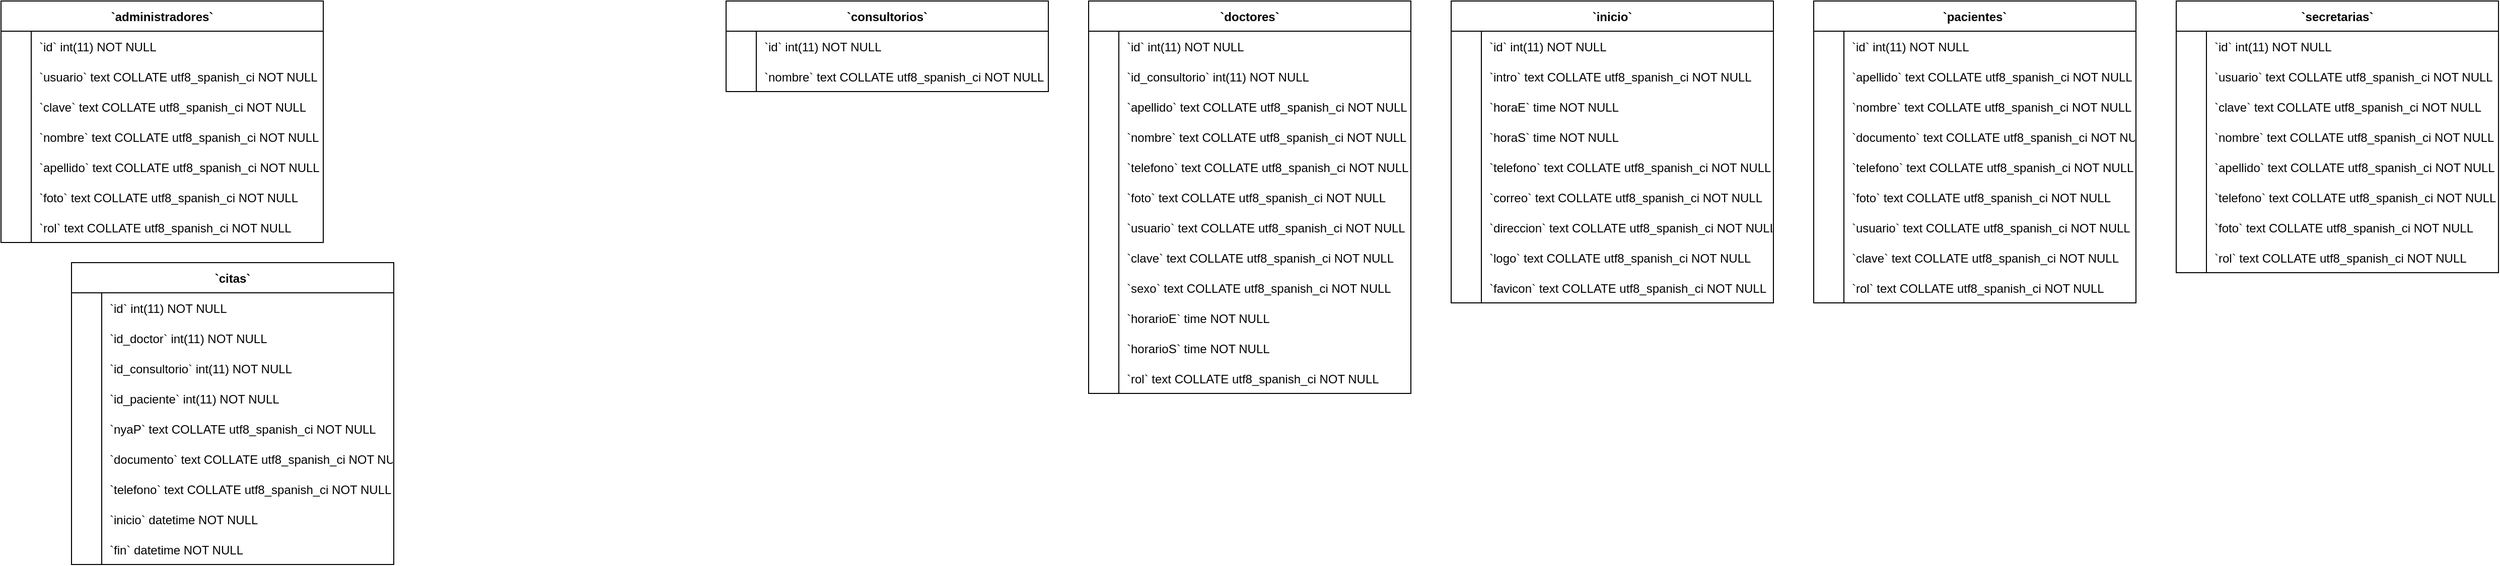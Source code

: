 <mxfile version="20.8.5" type="device"><diagram id="vu8exawr4KLwP9Hypv3g" name="Página-1"><mxGraphModel dx="2534" dy="484" grid="1" gridSize="10" guides="1" tooltips="1" connect="1" arrows="1" fold="1" page="1" pageScale="1" pageWidth="827" pageHeight="1169" math="0" shadow="0"><root><mxCell id="0"/><mxCell id="1" parent="0"/><mxCell id="2iJwdFf_5Hk767yn7_JO-1" value="`administradores`" style="shape=table;startSize=30;container=1;collapsible=1;childLayout=tableLayout;fixedRows=1;rowLines=0;fontStyle=1;align=center;resizeLast=1;" vertex="1" parent="1"><mxGeometry x="-830" y="60" width="320" height="240" as="geometry"/></mxCell><mxCell id="2iJwdFf_5Hk767yn7_JO-2" value="" style="shape=tableRow;horizontal=0;startSize=0;swimlaneHead=0;swimlaneBody=0;fillColor=none;collapsible=0;dropTarget=0;points=[[0,0.5],[1,0.5]];portConstraint=eastwest;strokeColor=inherit;top=0;left=0;right=0;bottom=0;" vertex="1" parent="2iJwdFf_5Hk767yn7_JO-1"><mxGeometry y="30" width="320" height="30" as="geometry"/></mxCell><mxCell id="2iJwdFf_5Hk767yn7_JO-3" value="" style="shape=partialRectangle;overflow=hidden;connectable=0;fillColor=none;strokeColor=inherit;top=0;left=0;bottom=0;right=0;" vertex="1" parent="2iJwdFf_5Hk767yn7_JO-2"><mxGeometry width="30" height="30" as="geometry"><mxRectangle width="30" height="30" as="alternateBounds"/></mxGeometry></mxCell><mxCell id="2iJwdFf_5Hk767yn7_JO-4" value="`id` int(11) NOT NULL" style="shape=partialRectangle;overflow=hidden;connectable=0;fillColor=none;align=left;strokeColor=inherit;top=0;left=0;bottom=0;right=0;spacingLeft=6;" vertex="1" parent="2iJwdFf_5Hk767yn7_JO-2"><mxGeometry x="30" width="290" height="30" as="geometry"><mxRectangle width="290" height="30" as="alternateBounds"/></mxGeometry></mxCell><mxCell id="2iJwdFf_5Hk767yn7_JO-5" value="" style="shape=tableRow;horizontal=0;startSize=0;swimlaneHead=0;swimlaneBody=0;fillColor=none;collapsible=0;dropTarget=0;points=[[0,0.5],[1,0.5]];portConstraint=eastwest;strokeColor=inherit;top=0;left=0;right=0;bottom=0;" vertex="1" parent="2iJwdFf_5Hk767yn7_JO-1"><mxGeometry y="60" width="320" height="30" as="geometry"/></mxCell><mxCell id="2iJwdFf_5Hk767yn7_JO-6" value="" style="shape=partialRectangle;overflow=hidden;connectable=0;fillColor=none;strokeColor=inherit;top=0;left=0;bottom=0;right=0;" vertex="1" parent="2iJwdFf_5Hk767yn7_JO-5"><mxGeometry width="30" height="30" as="geometry"><mxRectangle width="30" height="30" as="alternateBounds"/></mxGeometry></mxCell><mxCell id="2iJwdFf_5Hk767yn7_JO-7" value="`usuario` text COLLATE utf8_spanish_ci NOT NULL" style="shape=partialRectangle;overflow=hidden;connectable=0;fillColor=none;align=left;strokeColor=inherit;top=0;left=0;bottom=0;right=0;spacingLeft=6;" vertex="1" parent="2iJwdFf_5Hk767yn7_JO-5"><mxGeometry x="30" width="290" height="30" as="geometry"><mxRectangle width="290" height="30" as="alternateBounds"/></mxGeometry></mxCell><mxCell id="2iJwdFf_5Hk767yn7_JO-8" value="" style="shape=tableRow;horizontal=0;startSize=0;swimlaneHead=0;swimlaneBody=0;fillColor=none;collapsible=0;dropTarget=0;points=[[0,0.5],[1,0.5]];portConstraint=eastwest;strokeColor=inherit;top=0;left=0;right=0;bottom=0;" vertex="1" parent="2iJwdFf_5Hk767yn7_JO-1"><mxGeometry y="90" width="320" height="30" as="geometry"/></mxCell><mxCell id="2iJwdFf_5Hk767yn7_JO-9" value="" style="shape=partialRectangle;overflow=hidden;connectable=0;fillColor=none;strokeColor=inherit;top=0;left=0;bottom=0;right=0;" vertex="1" parent="2iJwdFf_5Hk767yn7_JO-8"><mxGeometry width="30" height="30" as="geometry"><mxRectangle width="30" height="30" as="alternateBounds"/></mxGeometry></mxCell><mxCell id="2iJwdFf_5Hk767yn7_JO-10" value="`clave` text COLLATE utf8_spanish_ci NOT NULL" style="shape=partialRectangle;overflow=hidden;connectable=0;fillColor=none;align=left;strokeColor=inherit;top=0;left=0;bottom=0;right=0;spacingLeft=6;" vertex="1" parent="2iJwdFf_5Hk767yn7_JO-8"><mxGeometry x="30" width="290" height="30" as="geometry"><mxRectangle width="290" height="30" as="alternateBounds"/></mxGeometry></mxCell><mxCell id="2iJwdFf_5Hk767yn7_JO-11" value="" style="shape=tableRow;horizontal=0;startSize=0;swimlaneHead=0;swimlaneBody=0;fillColor=none;collapsible=0;dropTarget=0;points=[[0,0.5],[1,0.5]];portConstraint=eastwest;strokeColor=inherit;top=0;left=0;right=0;bottom=0;" vertex="1" parent="2iJwdFf_5Hk767yn7_JO-1"><mxGeometry y="120" width="320" height="30" as="geometry"/></mxCell><mxCell id="2iJwdFf_5Hk767yn7_JO-12" value="" style="shape=partialRectangle;overflow=hidden;connectable=0;fillColor=none;strokeColor=inherit;top=0;left=0;bottom=0;right=0;" vertex="1" parent="2iJwdFf_5Hk767yn7_JO-11"><mxGeometry width="30" height="30" as="geometry"><mxRectangle width="30" height="30" as="alternateBounds"/></mxGeometry></mxCell><mxCell id="2iJwdFf_5Hk767yn7_JO-13" value="`nombre` text COLLATE utf8_spanish_ci NOT NULL" style="shape=partialRectangle;overflow=hidden;connectable=0;fillColor=none;align=left;strokeColor=inherit;top=0;left=0;bottom=0;right=0;spacingLeft=6;" vertex="1" parent="2iJwdFf_5Hk767yn7_JO-11"><mxGeometry x="30" width="290" height="30" as="geometry"><mxRectangle width="290" height="30" as="alternateBounds"/></mxGeometry></mxCell><mxCell id="2iJwdFf_5Hk767yn7_JO-14" value="" style="shape=tableRow;horizontal=0;startSize=0;swimlaneHead=0;swimlaneBody=0;fillColor=none;collapsible=0;dropTarget=0;points=[[0,0.5],[1,0.5]];portConstraint=eastwest;strokeColor=inherit;top=0;left=0;right=0;bottom=0;" vertex="1" parent="2iJwdFf_5Hk767yn7_JO-1"><mxGeometry y="150" width="320" height="30" as="geometry"/></mxCell><mxCell id="2iJwdFf_5Hk767yn7_JO-15" value="" style="shape=partialRectangle;overflow=hidden;connectable=0;fillColor=none;strokeColor=inherit;top=0;left=0;bottom=0;right=0;" vertex="1" parent="2iJwdFf_5Hk767yn7_JO-14"><mxGeometry width="30" height="30" as="geometry"><mxRectangle width="30" height="30" as="alternateBounds"/></mxGeometry></mxCell><mxCell id="2iJwdFf_5Hk767yn7_JO-16" value="`apellido` text COLLATE utf8_spanish_ci NOT NULL" style="shape=partialRectangle;overflow=hidden;connectable=0;fillColor=none;align=left;strokeColor=inherit;top=0;left=0;bottom=0;right=0;spacingLeft=6;" vertex="1" parent="2iJwdFf_5Hk767yn7_JO-14"><mxGeometry x="30" width="290" height="30" as="geometry"><mxRectangle width="290" height="30" as="alternateBounds"/></mxGeometry></mxCell><mxCell id="2iJwdFf_5Hk767yn7_JO-17" value="" style="shape=tableRow;horizontal=0;startSize=0;swimlaneHead=0;swimlaneBody=0;fillColor=none;collapsible=0;dropTarget=0;points=[[0,0.5],[1,0.5]];portConstraint=eastwest;strokeColor=inherit;top=0;left=0;right=0;bottom=0;" vertex="1" parent="2iJwdFf_5Hk767yn7_JO-1"><mxGeometry y="180" width="320" height="30" as="geometry"/></mxCell><mxCell id="2iJwdFf_5Hk767yn7_JO-18" value="" style="shape=partialRectangle;overflow=hidden;connectable=0;fillColor=none;strokeColor=inherit;top=0;left=0;bottom=0;right=0;" vertex="1" parent="2iJwdFf_5Hk767yn7_JO-17"><mxGeometry width="30" height="30" as="geometry"><mxRectangle width="30" height="30" as="alternateBounds"/></mxGeometry></mxCell><mxCell id="2iJwdFf_5Hk767yn7_JO-19" value="`foto` text COLLATE utf8_spanish_ci NOT NULL" style="shape=partialRectangle;overflow=hidden;connectable=0;fillColor=none;align=left;strokeColor=inherit;top=0;left=0;bottom=0;right=0;spacingLeft=6;" vertex="1" parent="2iJwdFf_5Hk767yn7_JO-17"><mxGeometry x="30" width="290" height="30" as="geometry"><mxRectangle width="290" height="30" as="alternateBounds"/></mxGeometry></mxCell><mxCell id="2iJwdFf_5Hk767yn7_JO-20" value="" style="shape=tableRow;horizontal=0;startSize=0;swimlaneHead=0;swimlaneBody=0;fillColor=none;collapsible=0;dropTarget=0;points=[[0,0.5],[1,0.5]];portConstraint=eastwest;strokeColor=inherit;top=0;left=0;right=0;bottom=0;" vertex="1" parent="2iJwdFf_5Hk767yn7_JO-1"><mxGeometry y="210" width="320" height="30" as="geometry"/></mxCell><mxCell id="2iJwdFf_5Hk767yn7_JO-21" value="" style="shape=partialRectangle;overflow=hidden;connectable=0;fillColor=none;strokeColor=inherit;top=0;left=0;bottom=0;right=0;" vertex="1" parent="2iJwdFf_5Hk767yn7_JO-20"><mxGeometry width="30" height="30" as="geometry"><mxRectangle width="30" height="30" as="alternateBounds"/></mxGeometry></mxCell><mxCell id="2iJwdFf_5Hk767yn7_JO-22" value="`rol` text COLLATE utf8_spanish_ci NOT NULL" style="shape=partialRectangle;overflow=hidden;connectable=0;fillColor=none;align=left;strokeColor=inherit;top=0;left=0;bottom=0;right=0;spacingLeft=6;" vertex="1" parent="2iJwdFf_5Hk767yn7_JO-20"><mxGeometry x="30" width="290" height="30" as="geometry"><mxRectangle width="290" height="30" as="alternateBounds"/></mxGeometry></mxCell><mxCell id="2iJwdFf_5Hk767yn7_JO-23" value="`citas`" style="shape=table;startSize=30;container=1;collapsible=1;childLayout=tableLayout;fixedRows=1;rowLines=0;fontStyle=1;align=center;resizeLast=1;" vertex="1" parent="1"><mxGeometry x="-760" y="320" width="320" height="300" as="geometry"/></mxCell><mxCell id="2iJwdFf_5Hk767yn7_JO-24" value="" style="shape=tableRow;horizontal=0;startSize=0;swimlaneHead=0;swimlaneBody=0;fillColor=none;collapsible=0;dropTarget=0;points=[[0,0.5],[1,0.5]];portConstraint=eastwest;strokeColor=inherit;top=0;left=0;right=0;bottom=0;" vertex="1" parent="2iJwdFf_5Hk767yn7_JO-23"><mxGeometry y="30" width="320" height="30" as="geometry"/></mxCell><mxCell id="2iJwdFf_5Hk767yn7_JO-25" value="" style="shape=partialRectangle;overflow=hidden;connectable=0;fillColor=none;strokeColor=inherit;top=0;left=0;bottom=0;right=0;" vertex="1" parent="2iJwdFf_5Hk767yn7_JO-24"><mxGeometry width="30" height="30" as="geometry"><mxRectangle width="30" height="30" as="alternateBounds"/></mxGeometry></mxCell><mxCell id="2iJwdFf_5Hk767yn7_JO-26" value="`id` int(11) NOT NULL" style="shape=partialRectangle;overflow=hidden;connectable=0;fillColor=none;align=left;strokeColor=inherit;top=0;left=0;bottom=0;right=0;spacingLeft=6;" vertex="1" parent="2iJwdFf_5Hk767yn7_JO-24"><mxGeometry x="30" width="290" height="30" as="geometry"><mxRectangle width="290" height="30" as="alternateBounds"/></mxGeometry></mxCell><mxCell id="2iJwdFf_5Hk767yn7_JO-27" value="" style="shape=tableRow;horizontal=0;startSize=0;swimlaneHead=0;swimlaneBody=0;fillColor=none;collapsible=0;dropTarget=0;points=[[0,0.5],[1,0.5]];portConstraint=eastwest;strokeColor=inherit;top=0;left=0;right=0;bottom=0;" vertex="1" parent="2iJwdFf_5Hk767yn7_JO-23"><mxGeometry y="60" width="320" height="30" as="geometry"/></mxCell><mxCell id="2iJwdFf_5Hk767yn7_JO-28" value="" style="shape=partialRectangle;overflow=hidden;connectable=0;fillColor=none;strokeColor=inherit;top=0;left=0;bottom=0;right=0;" vertex="1" parent="2iJwdFf_5Hk767yn7_JO-27"><mxGeometry width="30" height="30" as="geometry"><mxRectangle width="30" height="30" as="alternateBounds"/></mxGeometry></mxCell><mxCell id="2iJwdFf_5Hk767yn7_JO-29" value="`id_doctor` int(11) NOT NULL" style="shape=partialRectangle;overflow=hidden;connectable=0;fillColor=none;align=left;strokeColor=inherit;top=0;left=0;bottom=0;right=0;spacingLeft=6;" vertex="1" parent="2iJwdFf_5Hk767yn7_JO-27"><mxGeometry x="30" width="290" height="30" as="geometry"><mxRectangle width="290" height="30" as="alternateBounds"/></mxGeometry></mxCell><mxCell id="2iJwdFf_5Hk767yn7_JO-30" value="" style="shape=tableRow;horizontal=0;startSize=0;swimlaneHead=0;swimlaneBody=0;fillColor=none;collapsible=0;dropTarget=0;points=[[0,0.5],[1,0.5]];portConstraint=eastwest;strokeColor=inherit;top=0;left=0;right=0;bottom=0;" vertex="1" parent="2iJwdFf_5Hk767yn7_JO-23"><mxGeometry y="90" width="320" height="30" as="geometry"/></mxCell><mxCell id="2iJwdFf_5Hk767yn7_JO-31" value="" style="shape=partialRectangle;overflow=hidden;connectable=0;fillColor=none;strokeColor=inherit;top=0;left=0;bottom=0;right=0;" vertex="1" parent="2iJwdFf_5Hk767yn7_JO-30"><mxGeometry width="30" height="30" as="geometry"><mxRectangle width="30" height="30" as="alternateBounds"/></mxGeometry></mxCell><mxCell id="2iJwdFf_5Hk767yn7_JO-32" value="`id_consultorio` int(11) NOT NULL" style="shape=partialRectangle;overflow=hidden;connectable=0;fillColor=none;align=left;strokeColor=inherit;top=0;left=0;bottom=0;right=0;spacingLeft=6;" vertex="1" parent="2iJwdFf_5Hk767yn7_JO-30"><mxGeometry x="30" width="290" height="30" as="geometry"><mxRectangle width="290" height="30" as="alternateBounds"/></mxGeometry></mxCell><mxCell id="2iJwdFf_5Hk767yn7_JO-33" value="" style="shape=tableRow;horizontal=0;startSize=0;swimlaneHead=0;swimlaneBody=0;fillColor=none;collapsible=0;dropTarget=0;points=[[0,0.5],[1,0.5]];portConstraint=eastwest;strokeColor=inherit;top=0;left=0;right=0;bottom=0;" vertex="1" parent="2iJwdFf_5Hk767yn7_JO-23"><mxGeometry y="120" width="320" height="30" as="geometry"/></mxCell><mxCell id="2iJwdFf_5Hk767yn7_JO-34" value="" style="shape=partialRectangle;overflow=hidden;connectable=0;fillColor=none;strokeColor=inherit;top=0;left=0;bottom=0;right=0;" vertex="1" parent="2iJwdFf_5Hk767yn7_JO-33"><mxGeometry width="30" height="30" as="geometry"><mxRectangle width="30" height="30" as="alternateBounds"/></mxGeometry></mxCell><mxCell id="2iJwdFf_5Hk767yn7_JO-35" value="`id_paciente` int(11) NOT NULL" style="shape=partialRectangle;overflow=hidden;connectable=0;fillColor=none;align=left;strokeColor=inherit;top=0;left=0;bottom=0;right=0;spacingLeft=6;" vertex="1" parent="2iJwdFf_5Hk767yn7_JO-33"><mxGeometry x="30" width="290" height="30" as="geometry"><mxRectangle width="290" height="30" as="alternateBounds"/></mxGeometry></mxCell><mxCell id="2iJwdFf_5Hk767yn7_JO-36" value="" style="shape=tableRow;horizontal=0;startSize=0;swimlaneHead=0;swimlaneBody=0;fillColor=none;collapsible=0;dropTarget=0;points=[[0,0.5],[1,0.5]];portConstraint=eastwest;strokeColor=inherit;top=0;left=0;right=0;bottom=0;" vertex="1" parent="2iJwdFf_5Hk767yn7_JO-23"><mxGeometry y="150" width="320" height="30" as="geometry"/></mxCell><mxCell id="2iJwdFf_5Hk767yn7_JO-37" value="" style="shape=partialRectangle;overflow=hidden;connectable=0;fillColor=none;strokeColor=inherit;top=0;left=0;bottom=0;right=0;" vertex="1" parent="2iJwdFf_5Hk767yn7_JO-36"><mxGeometry width="30" height="30" as="geometry"><mxRectangle width="30" height="30" as="alternateBounds"/></mxGeometry></mxCell><mxCell id="2iJwdFf_5Hk767yn7_JO-38" value="`nyaP` text COLLATE utf8_spanish_ci NOT NULL" style="shape=partialRectangle;overflow=hidden;connectable=0;fillColor=none;align=left;strokeColor=inherit;top=0;left=0;bottom=0;right=0;spacingLeft=6;" vertex="1" parent="2iJwdFf_5Hk767yn7_JO-36"><mxGeometry x="30" width="290" height="30" as="geometry"><mxRectangle width="290" height="30" as="alternateBounds"/></mxGeometry></mxCell><mxCell id="2iJwdFf_5Hk767yn7_JO-39" value="" style="shape=tableRow;horizontal=0;startSize=0;swimlaneHead=0;swimlaneBody=0;fillColor=none;collapsible=0;dropTarget=0;points=[[0,0.5],[1,0.5]];portConstraint=eastwest;strokeColor=inherit;top=0;left=0;right=0;bottom=0;" vertex="1" parent="2iJwdFf_5Hk767yn7_JO-23"><mxGeometry y="180" width="320" height="30" as="geometry"/></mxCell><mxCell id="2iJwdFf_5Hk767yn7_JO-40" value="" style="shape=partialRectangle;overflow=hidden;connectable=0;fillColor=none;strokeColor=inherit;top=0;left=0;bottom=0;right=0;" vertex="1" parent="2iJwdFf_5Hk767yn7_JO-39"><mxGeometry width="30" height="30" as="geometry"><mxRectangle width="30" height="30" as="alternateBounds"/></mxGeometry></mxCell><mxCell id="2iJwdFf_5Hk767yn7_JO-41" value="`documento` text COLLATE utf8_spanish_ci NOT NULL" style="shape=partialRectangle;overflow=hidden;connectable=0;fillColor=none;align=left;strokeColor=inherit;top=0;left=0;bottom=0;right=0;spacingLeft=6;" vertex="1" parent="2iJwdFf_5Hk767yn7_JO-39"><mxGeometry x="30" width="290" height="30" as="geometry"><mxRectangle width="290" height="30" as="alternateBounds"/></mxGeometry></mxCell><mxCell id="2iJwdFf_5Hk767yn7_JO-42" value="" style="shape=tableRow;horizontal=0;startSize=0;swimlaneHead=0;swimlaneBody=0;fillColor=none;collapsible=0;dropTarget=0;points=[[0,0.5],[1,0.5]];portConstraint=eastwest;strokeColor=inherit;top=0;left=0;right=0;bottom=0;" vertex="1" parent="2iJwdFf_5Hk767yn7_JO-23"><mxGeometry y="210" width="320" height="30" as="geometry"/></mxCell><mxCell id="2iJwdFf_5Hk767yn7_JO-43" value="" style="shape=partialRectangle;overflow=hidden;connectable=0;fillColor=none;strokeColor=inherit;top=0;left=0;bottom=0;right=0;" vertex="1" parent="2iJwdFf_5Hk767yn7_JO-42"><mxGeometry width="30" height="30" as="geometry"><mxRectangle width="30" height="30" as="alternateBounds"/></mxGeometry></mxCell><mxCell id="2iJwdFf_5Hk767yn7_JO-44" value="`telefono` text COLLATE utf8_spanish_ci NOT NULL" style="shape=partialRectangle;overflow=hidden;connectable=0;fillColor=none;align=left;strokeColor=inherit;top=0;left=0;bottom=0;right=0;spacingLeft=6;" vertex="1" parent="2iJwdFf_5Hk767yn7_JO-42"><mxGeometry x="30" width="290" height="30" as="geometry"><mxRectangle width="290" height="30" as="alternateBounds"/></mxGeometry></mxCell><mxCell id="2iJwdFf_5Hk767yn7_JO-45" value="" style="shape=tableRow;horizontal=0;startSize=0;swimlaneHead=0;swimlaneBody=0;fillColor=none;collapsible=0;dropTarget=0;points=[[0,0.5],[1,0.5]];portConstraint=eastwest;strokeColor=inherit;top=0;left=0;right=0;bottom=0;" vertex="1" parent="2iJwdFf_5Hk767yn7_JO-23"><mxGeometry y="240" width="320" height="30" as="geometry"/></mxCell><mxCell id="2iJwdFf_5Hk767yn7_JO-46" value="" style="shape=partialRectangle;overflow=hidden;connectable=0;fillColor=none;strokeColor=inherit;top=0;left=0;bottom=0;right=0;" vertex="1" parent="2iJwdFf_5Hk767yn7_JO-45"><mxGeometry width="30" height="30" as="geometry"><mxRectangle width="30" height="30" as="alternateBounds"/></mxGeometry></mxCell><mxCell id="2iJwdFf_5Hk767yn7_JO-47" value="`inicio` datetime NOT NULL" style="shape=partialRectangle;overflow=hidden;connectable=0;fillColor=none;align=left;strokeColor=inherit;top=0;left=0;bottom=0;right=0;spacingLeft=6;" vertex="1" parent="2iJwdFf_5Hk767yn7_JO-45"><mxGeometry x="30" width="290" height="30" as="geometry"><mxRectangle width="290" height="30" as="alternateBounds"/></mxGeometry></mxCell><mxCell id="2iJwdFf_5Hk767yn7_JO-48" value="" style="shape=tableRow;horizontal=0;startSize=0;swimlaneHead=0;swimlaneBody=0;fillColor=none;collapsible=0;dropTarget=0;points=[[0,0.5],[1,0.5]];portConstraint=eastwest;strokeColor=inherit;top=0;left=0;right=0;bottom=0;" vertex="1" parent="2iJwdFf_5Hk767yn7_JO-23"><mxGeometry y="270" width="320" height="30" as="geometry"/></mxCell><mxCell id="2iJwdFf_5Hk767yn7_JO-49" value="" style="shape=partialRectangle;overflow=hidden;connectable=0;fillColor=none;strokeColor=inherit;top=0;left=0;bottom=0;right=0;" vertex="1" parent="2iJwdFf_5Hk767yn7_JO-48"><mxGeometry width="30" height="30" as="geometry"><mxRectangle width="30" height="30" as="alternateBounds"/></mxGeometry></mxCell><mxCell id="2iJwdFf_5Hk767yn7_JO-50" value="`fin` datetime NOT NULL" style="shape=partialRectangle;overflow=hidden;connectable=0;fillColor=none;align=left;strokeColor=inherit;top=0;left=0;bottom=0;right=0;spacingLeft=6;" vertex="1" parent="2iJwdFf_5Hk767yn7_JO-48"><mxGeometry x="30" width="290" height="30" as="geometry"><mxRectangle width="290" height="30" as="alternateBounds"/></mxGeometry></mxCell><mxCell id="2iJwdFf_5Hk767yn7_JO-51" value="`consultorios`" style="shape=table;startSize=30;container=1;collapsible=1;childLayout=tableLayout;fixedRows=1;rowLines=0;fontStyle=1;align=center;resizeLast=1;" vertex="1" parent="1"><mxGeometry x="-110" y="60" width="320" height="90" as="geometry"/></mxCell><mxCell id="2iJwdFf_5Hk767yn7_JO-52" value="" style="shape=tableRow;horizontal=0;startSize=0;swimlaneHead=0;swimlaneBody=0;fillColor=none;collapsible=0;dropTarget=0;points=[[0,0.5],[1,0.5]];portConstraint=eastwest;strokeColor=inherit;top=0;left=0;right=0;bottom=0;" vertex="1" parent="2iJwdFf_5Hk767yn7_JO-51"><mxGeometry y="30" width="320" height="30" as="geometry"/></mxCell><mxCell id="2iJwdFf_5Hk767yn7_JO-53" value="" style="shape=partialRectangle;overflow=hidden;connectable=0;fillColor=none;strokeColor=inherit;top=0;left=0;bottom=0;right=0;" vertex="1" parent="2iJwdFf_5Hk767yn7_JO-52"><mxGeometry width="30" height="30" as="geometry"><mxRectangle width="30" height="30" as="alternateBounds"/></mxGeometry></mxCell><mxCell id="2iJwdFf_5Hk767yn7_JO-54" value="`id` int(11) NOT NULL" style="shape=partialRectangle;overflow=hidden;connectable=0;fillColor=none;align=left;strokeColor=inherit;top=0;left=0;bottom=0;right=0;spacingLeft=6;" vertex="1" parent="2iJwdFf_5Hk767yn7_JO-52"><mxGeometry x="30" width="290" height="30" as="geometry"><mxRectangle width="290" height="30" as="alternateBounds"/></mxGeometry></mxCell><mxCell id="2iJwdFf_5Hk767yn7_JO-55" value="" style="shape=tableRow;horizontal=0;startSize=0;swimlaneHead=0;swimlaneBody=0;fillColor=none;collapsible=0;dropTarget=0;points=[[0,0.5],[1,0.5]];portConstraint=eastwest;strokeColor=inherit;top=0;left=0;right=0;bottom=0;" vertex="1" parent="2iJwdFf_5Hk767yn7_JO-51"><mxGeometry y="60" width="320" height="30" as="geometry"/></mxCell><mxCell id="2iJwdFf_5Hk767yn7_JO-56" value="" style="shape=partialRectangle;overflow=hidden;connectable=0;fillColor=none;strokeColor=inherit;top=0;left=0;bottom=0;right=0;" vertex="1" parent="2iJwdFf_5Hk767yn7_JO-55"><mxGeometry width="30" height="30" as="geometry"><mxRectangle width="30" height="30" as="alternateBounds"/></mxGeometry></mxCell><mxCell id="2iJwdFf_5Hk767yn7_JO-57" value="`nombre` text COLLATE utf8_spanish_ci NOT NULL" style="shape=partialRectangle;overflow=hidden;connectable=0;fillColor=none;align=left;strokeColor=inherit;top=0;left=0;bottom=0;right=0;spacingLeft=6;" vertex="1" parent="2iJwdFf_5Hk767yn7_JO-55"><mxGeometry x="30" width="290" height="30" as="geometry"><mxRectangle width="290" height="30" as="alternateBounds"/></mxGeometry></mxCell><mxCell id="2iJwdFf_5Hk767yn7_JO-58" value="`doctores`" style="shape=table;startSize=30;container=1;collapsible=1;childLayout=tableLayout;fixedRows=1;rowLines=0;fontStyle=1;align=center;resizeLast=1;" vertex="1" parent="1"><mxGeometry x="250" y="60" width="320" height="390" as="geometry"/></mxCell><mxCell id="2iJwdFf_5Hk767yn7_JO-59" value="" style="shape=tableRow;horizontal=0;startSize=0;swimlaneHead=0;swimlaneBody=0;fillColor=none;collapsible=0;dropTarget=0;points=[[0,0.5],[1,0.5]];portConstraint=eastwest;strokeColor=inherit;top=0;left=0;right=0;bottom=0;" vertex="1" parent="2iJwdFf_5Hk767yn7_JO-58"><mxGeometry y="30" width="320" height="30" as="geometry"/></mxCell><mxCell id="2iJwdFf_5Hk767yn7_JO-60" value="" style="shape=partialRectangle;overflow=hidden;connectable=0;fillColor=none;strokeColor=inherit;top=0;left=0;bottom=0;right=0;" vertex="1" parent="2iJwdFf_5Hk767yn7_JO-59"><mxGeometry width="30" height="30" as="geometry"><mxRectangle width="30" height="30" as="alternateBounds"/></mxGeometry></mxCell><mxCell id="2iJwdFf_5Hk767yn7_JO-61" value="`id` int(11) NOT NULL" style="shape=partialRectangle;overflow=hidden;connectable=0;fillColor=none;align=left;strokeColor=inherit;top=0;left=0;bottom=0;right=0;spacingLeft=6;" vertex="1" parent="2iJwdFf_5Hk767yn7_JO-59"><mxGeometry x="30" width="290" height="30" as="geometry"><mxRectangle width="290" height="30" as="alternateBounds"/></mxGeometry></mxCell><mxCell id="2iJwdFf_5Hk767yn7_JO-62" value="" style="shape=tableRow;horizontal=0;startSize=0;swimlaneHead=0;swimlaneBody=0;fillColor=none;collapsible=0;dropTarget=0;points=[[0,0.5],[1,0.5]];portConstraint=eastwest;strokeColor=inherit;top=0;left=0;right=0;bottom=0;" vertex="1" parent="2iJwdFf_5Hk767yn7_JO-58"><mxGeometry y="60" width="320" height="30" as="geometry"/></mxCell><mxCell id="2iJwdFf_5Hk767yn7_JO-63" value="" style="shape=partialRectangle;overflow=hidden;connectable=0;fillColor=none;strokeColor=inherit;top=0;left=0;bottom=0;right=0;" vertex="1" parent="2iJwdFf_5Hk767yn7_JO-62"><mxGeometry width="30" height="30" as="geometry"><mxRectangle width="30" height="30" as="alternateBounds"/></mxGeometry></mxCell><mxCell id="2iJwdFf_5Hk767yn7_JO-64" value="`id_consultorio` int(11) NOT NULL" style="shape=partialRectangle;overflow=hidden;connectable=0;fillColor=none;align=left;strokeColor=inherit;top=0;left=0;bottom=0;right=0;spacingLeft=6;" vertex="1" parent="2iJwdFf_5Hk767yn7_JO-62"><mxGeometry x="30" width="290" height="30" as="geometry"><mxRectangle width="290" height="30" as="alternateBounds"/></mxGeometry></mxCell><mxCell id="2iJwdFf_5Hk767yn7_JO-65" value="" style="shape=tableRow;horizontal=0;startSize=0;swimlaneHead=0;swimlaneBody=0;fillColor=none;collapsible=0;dropTarget=0;points=[[0,0.5],[1,0.5]];portConstraint=eastwest;strokeColor=inherit;top=0;left=0;right=0;bottom=0;" vertex="1" parent="2iJwdFf_5Hk767yn7_JO-58"><mxGeometry y="90" width="320" height="30" as="geometry"/></mxCell><mxCell id="2iJwdFf_5Hk767yn7_JO-66" value="" style="shape=partialRectangle;overflow=hidden;connectable=0;fillColor=none;strokeColor=inherit;top=0;left=0;bottom=0;right=0;" vertex="1" parent="2iJwdFf_5Hk767yn7_JO-65"><mxGeometry width="30" height="30" as="geometry"><mxRectangle width="30" height="30" as="alternateBounds"/></mxGeometry></mxCell><mxCell id="2iJwdFf_5Hk767yn7_JO-67" value="`apellido` text COLLATE utf8_spanish_ci NOT NULL" style="shape=partialRectangle;overflow=hidden;connectable=0;fillColor=none;align=left;strokeColor=inherit;top=0;left=0;bottom=0;right=0;spacingLeft=6;" vertex="1" parent="2iJwdFf_5Hk767yn7_JO-65"><mxGeometry x="30" width="290" height="30" as="geometry"><mxRectangle width="290" height="30" as="alternateBounds"/></mxGeometry></mxCell><mxCell id="2iJwdFf_5Hk767yn7_JO-68" value="" style="shape=tableRow;horizontal=0;startSize=0;swimlaneHead=0;swimlaneBody=0;fillColor=none;collapsible=0;dropTarget=0;points=[[0,0.5],[1,0.5]];portConstraint=eastwest;strokeColor=inherit;top=0;left=0;right=0;bottom=0;" vertex="1" parent="2iJwdFf_5Hk767yn7_JO-58"><mxGeometry y="120" width="320" height="30" as="geometry"/></mxCell><mxCell id="2iJwdFf_5Hk767yn7_JO-69" value="" style="shape=partialRectangle;overflow=hidden;connectable=0;fillColor=none;strokeColor=inherit;top=0;left=0;bottom=0;right=0;" vertex="1" parent="2iJwdFf_5Hk767yn7_JO-68"><mxGeometry width="30" height="30" as="geometry"><mxRectangle width="30" height="30" as="alternateBounds"/></mxGeometry></mxCell><mxCell id="2iJwdFf_5Hk767yn7_JO-70" value="`nombre` text COLLATE utf8_spanish_ci NOT NULL" style="shape=partialRectangle;overflow=hidden;connectable=0;fillColor=none;align=left;strokeColor=inherit;top=0;left=0;bottom=0;right=0;spacingLeft=6;" vertex="1" parent="2iJwdFf_5Hk767yn7_JO-68"><mxGeometry x="30" width="290" height="30" as="geometry"><mxRectangle width="290" height="30" as="alternateBounds"/></mxGeometry></mxCell><mxCell id="2iJwdFf_5Hk767yn7_JO-71" value="" style="shape=tableRow;horizontal=0;startSize=0;swimlaneHead=0;swimlaneBody=0;fillColor=none;collapsible=0;dropTarget=0;points=[[0,0.5],[1,0.5]];portConstraint=eastwest;strokeColor=inherit;top=0;left=0;right=0;bottom=0;" vertex="1" parent="2iJwdFf_5Hk767yn7_JO-58"><mxGeometry y="150" width="320" height="30" as="geometry"/></mxCell><mxCell id="2iJwdFf_5Hk767yn7_JO-72" value="" style="shape=partialRectangle;overflow=hidden;connectable=0;fillColor=none;strokeColor=inherit;top=0;left=0;bottom=0;right=0;" vertex="1" parent="2iJwdFf_5Hk767yn7_JO-71"><mxGeometry width="30" height="30" as="geometry"><mxRectangle width="30" height="30" as="alternateBounds"/></mxGeometry></mxCell><mxCell id="2iJwdFf_5Hk767yn7_JO-73" value="`telefono` text COLLATE utf8_spanish_ci NOT NULL" style="shape=partialRectangle;overflow=hidden;connectable=0;fillColor=none;align=left;strokeColor=inherit;top=0;left=0;bottom=0;right=0;spacingLeft=6;" vertex="1" parent="2iJwdFf_5Hk767yn7_JO-71"><mxGeometry x="30" width="290" height="30" as="geometry"><mxRectangle width="290" height="30" as="alternateBounds"/></mxGeometry></mxCell><mxCell id="2iJwdFf_5Hk767yn7_JO-74" value="" style="shape=tableRow;horizontal=0;startSize=0;swimlaneHead=0;swimlaneBody=0;fillColor=none;collapsible=0;dropTarget=0;points=[[0,0.5],[1,0.5]];portConstraint=eastwest;strokeColor=inherit;top=0;left=0;right=0;bottom=0;" vertex="1" parent="2iJwdFf_5Hk767yn7_JO-58"><mxGeometry y="180" width="320" height="30" as="geometry"/></mxCell><mxCell id="2iJwdFf_5Hk767yn7_JO-75" value="" style="shape=partialRectangle;overflow=hidden;connectable=0;fillColor=none;strokeColor=inherit;top=0;left=0;bottom=0;right=0;" vertex="1" parent="2iJwdFf_5Hk767yn7_JO-74"><mxGeometry width="30" height="30" as="geometry"><mxRectangle width="30" height="30" as="alternateBounds"/></mxGeometry></mxCell><mxCell id="2iJwdFf_5Hk767yn7_JO-76" value="`foto` text COLLATE utf8_spanish_ci NOT NULL" style="shape=partialRectangle;overflow=hidden;connectable=0;fillColor=none;align=left;strokeColor=inherit;top=0;left=0;bottom=0;right=0;spacingLeft=6;" vertex="1" parent="2iJwdFf_5Hk767yn7_JO-74"><mxGeometry x="30" width="290" height="30" as="geometry"><mxRectangle width="290" height="30" as="alternateBounds"/></mxGeometry></mxCell><mxCell id="2iJwdFf_5Hk767yn7_JO-77" value="" style="shape=tableRow;horizontal=0;startSize=0;swimlaneHead=0;swimlaneBody=0;fillColor=none;collapsible=0;dropTarget=0;points=[[0,0.5],[1,0.5]];portConstraint=eastwest;strokeColor=inherit;top=0;left=0;right=0;bottom=0;" vertex="1" parent="2iJwdFf_5Hk767yn7_JO-58"><mxGeometry y="210" width="320" height="30" as="geometry"/></mxCell><mxCell id="2iJwdFf_5Hk767yn7_JO-78" value="" style="shape=partialRectangle;overflow=hidden;connectable=0;fillColor=none;strokeColor=inherit;top=0;left=0;bottom=0;right=0;" vertex="1" parent="2iJwdFf_5Hk767yn7_JO-77"><mxGeometry width="30" height="30" as="geometry"><mxRectangle width="30" height="30" as="alternateBounds"/></mxGeometry></mxCell><mxCell id="2iJwdFf_5Hk767yn7_JO-79" value="`usuario` text COLLATE utf8_spanish_ci NOT NULL" style="shape=partialRectangle;overflow=hidden;connectable=0;fillColor=none;align=left;strokeColor=inherit;top=0;left=0;bottom=0;right=0;spacingLeft=6;" vertex="1" parent="2iJwdFf_5Hk767yn7_JO-77"><mxGeometry x="30" width="290" height="30" as="geometry"><mxRectangle width="290" height="30" as="alternateBounds"/></mxGeometry></mxCell><mxCell id="2iJwdFf_5Hk767yn7_JO-80" value="" style="shape=tableRow;horizontal=0;startSize=0;swimlaneHead=0;swimlaneBody=0;fillColor=none;collapsible=0;dropTarget=0;points=[[0,0.5],[1,0.5]];portConstraint=eastwest;strokeColor=inherit;top=0;left=0;right=0;bottom=0;" vertex="1" parent="2iJwdFf_5Hk767yn7_JO-58"><mxGeometry y="240" width="320" height="30" as="geometry"/></mxCell><mxCell id="2iJwdFf_5Hk767yn7_JO-81" value="" style="shape=partialRectangle;overflow=hidden;connectable=0;fillColor=none;strokeColor=inherit;top=0;left=0;bottom=0;right=0;" vertex="1" parent="2iJwdFf_5Hk767yn7_JO-80"><mxGeometry width="30" height="30" as="geometry"><mxRectangle width="30" height="30" as="alternateBounds"/></mxGeometry></mxCell><mxCell id="2iJwdFf_5Hk767yn7_JO-82" value="`clave` text COLLATE utf8_spanish_ci NOT NULL" style="shape=partialRectangle;overflow=hidden;connectable=0;fillColor=none;align=left;strokeColor=inherit;top=0;left=0;bottom=0;right=0;spacingLeft=6;" vertex="1" parent="2iJwdFf_5Hk767yn7_JO-80"><mxGeometry x="30" width="290" height="30" as="geometry"><mxRectangle width="290" height="30" as="alternateBounds"/></mxGeometry></mxCell><mxCell id="2iJwdFf_5Hk767yn7_JO-83" value="" style="shape=tableRow;horizontal=0;startSize=0;swimlaneHead=0;swimlaneBody=0;fillColor=none;collapsible=0;dropTarget=0;points=[[0,0.5],[1,0.5]];portConstraint=eastwest;strokeColor=inherit;top=0;left=0;right=0;bottom=0;" vertex="1" parent="2iJwdFf_5Hk767yn7_JO-58"><mxGeometry y="270" width="320" height="30" as="geometry"/></mxCell><mxCell id="2iJwdFf_5Hk767yn7_JO-84" value="" style="shape=partialRectangle;overflow=hidden;connectable=0;fillColor=none;strokeColor=inherit;top=0;left=0;bottom=0;right=0;" vertex="1" parent="2iJwdFf_5Hk767yn7_JO-83"><mxGeometry width="30" height="30" as="geometry"><mxRectangle width="30" height="30" as="alternateBounds"/></mxGeometry></mxCell><mxCell id="2iJwdFf_5Hk767yn7_JO-85" value="`sexo` text COLLATE utf8_spanish_ci NOT NULL" style="shape=partialRectangle;overflow=hidden;connectable=0;fillColor=none;align=left;strokeColor=inherit;top=0;left=0;bottom=0;right=0;spacingLeft=6;" vertex="1" parent="2iJwdFf_5Hk767yn7_JO-83"><mxGeometry x="30" width="290" height="30" as="geometry"><mxRectangle width="290" height="30" as="alternateBounds"/></mxGeometry></mxCell><mxCell id="2iJwdFf_5Hk767yn7_JO-86" value="" style="shape=tableRow;horizontal=0;startSize=0;swimlaneHead=0;swimlaneBody=0;fillColor=none;collapsible=0;dropTarget=0;points=[[0,0.5],[1,0.5]];portConstraint=eastwest;strokeColor=inherit;top=0;left=0;right=0;bottom=0;" vertex="1" parent="2iJwdFf_5Hk767yn7_JO-58"><mxGeometry y="300" width="320" height="30" as="geometry"/></mxCell><mxCell id="2iJwdFf_5Hk767yn7_JO-87" value="" style="shape=partialRectangle;overflow=hidden;connectable=0;fillColor=none;strokeColor=inherit;top=0;left=0;bottom=0;right=0;" vertex="1" parent="2iJwdFf_5Hk767yn7_JO-86"><mxGeometry width="30" height="30" as="geometry"><mxRectangle width="30" height="30" as="alternateBounds"/></mxGeometry></mxCell><mxCell id="2iJwdFf_5Hk767yn7_JO-88" value="`horarioE` time NOT NULL" style="shape=partialRectangle;overflow=hidden;connectable=0;fillColor=none;align=left;strokeColor=inherit;top=0;left=0;bottom=0;right=0;spacingLeft=6;" vertex="1" parent="2iJwdFf_5Hk767yn7_JO-86"><mxGeometry x="30" width="290" height="30" as="geometry"><mxRectangle width="290" height="30" as="alternateBounds"/></mxGeometry></mxCell><mxCell id="2iJwdFf_5Hk767yn7_JO-89" value="" style="shape=tableRow;horizontal=0;startSize=0;swimlaneHead=0;swimlaneBody=0;fillColor=none;collapsible=0;dropTarget=0;points=[[0,0.5],[1,0.5]];portConstraint=eastwest;strokeColor=inherit;top=0;left=0;right=0;bottom=0;" vertex="1" parent="2iJwdFf_5Hk767yn7_JO-58"><mxGeometry y="330" width="320" height="30" as="geometry"/></mxCell><mxCell id="2iJwdFf_5Hk767yn7_JO-90" value="" style="shape=partialRectangle;overflow=hidden;connectable=0;fillColor=none;strokeColor=inherit;top=0;left=0;bottom=0;right=0;" vertex="1" parent="2iJwdFf_5Hk767yn7_JO-89"><mxGeometry width="30" height="30" as="geometry"><mxRectangle width="30" height="30" as="alternateBounds"/></mxGeometry></mxCell><mxCell id="2iJwdFf_5Hk767yn7_JO-91" value="`horarioS` time NOT NULL" style="shape=partialRectangle;overflow=hidden;connectable=0;fillColor=none;align=left;strokeColor=inherit;top=0;left=0;bottom=0;right=0;spacingLeft=6;" vertex="1" parent="2iJwdFf_5Hk767yn7_JO-89"><mxGeometry x="30" width="290" height="30" as="geometry"><mxRectangle width="290" height="30" as="alternateBounds"/></mxGeometry></mxCell><mxCell id="2iJwdFf_5Hk767yn7_JO-92" value="" style="shape=tableRow;horizontal=0;startSize=0;swimlaneHead=0;swimlaneBody=0;fillColor=none;collapsible=0;dropTarget=0;points=[[0,0.5],[1,0.5]];portConstraint=eastwest;strokeColor=inherit;top=0;left=0;right=0;bottom=0;" vertex="1" parent="2iJwdFf_5Hk767yn7_JO-58"><mxGeometry y="360" width="320" height="30" as="geometry"/></mxCell><mxCell id="2iJwdFf_5Hk767yn7_JO-93" value="" style="shape=partialRectangle;overflow=hidden;connectable=0;fillColor=none;strokeColor=inherit;top=0;left=0;bottom=0;right=0;" vertex="1" parent="2iJwdFf_5Hk767yn7_JO-92"><mxGeometry width="30" height="30" as="geometry"><mxRectangle width="30" height="30" as="alternateBounds"/></mxGeometry></mxCell><mxCell id="2iJwdFf_5Hk767yn7_JO-94" value="`rol` text COLLATE utf8_spanish_ci NOT NULL" style="shape=partialRectangle;overflow=hidden;connectable=0;fillColor=none;align=left;strokeColor=inherit;top=0;left=0;bottom=0;right=0;spacingLeft=6;" vertex="1" parent="2iJwdFf_5Hk767yn7_JO-92"><mxGeometry x="30" width="290" height="30" as="geometry"><mxRectangle width="290" height="30" as="alternateBounds"/></mxGeometry></mxCell><mxCell id="2iJwdFf_5Hk767yn7_JO-95" value="`inicio`" style="shape=table;startSize=30;container=1;collapsible=1;childLayout=tableLayout;fixedRows=1;rowLines=0;fontStyle=1;align=center;resizeLast=1;" vertex="1" parent="1"><mxGeometry x="610" y="60" width="320" height="300" as="geometry"/></mxCell><mxCell id="2iJwdFf_5Hk767yn7_JO-96" value="" style="shape=tableRow;horizontal=0;startSize=0;swimlaneHead=0;swimlaneBody=0;fillColor=none;collapsible=0;dropTarget=0;points=[[0,0.5],[1,0.5]];portConstraint=eastwest;strokeColor=inherit;top=0;left=0;right=0;bottom=0;" vertex="1" parent="2iJwdFf_5Hk767yn7_JO-95"><mxGeometry y="30" width="320" height="30" as="geometry"/></mxCell><mxCell id="2iJwdFf_5Hk767yn7_JO-97" value="" style="shape=partialRectangle;overflow=hidden;connectable=0;fillColor=none;strokeColor=inherit;top=0;left=0;bottom=0;right=0;" vertex="1" parent="2iJwdFf_5Hk767yn7_JO-96"><mxGeometry width="30" height="30" as="geometry"><mxRectangle width="30" height="30" as="alternateBounds"/></mxGeometry></mxCell><mxCell id="2iJwdFf_5Hk767yn7_JO-98" value="`id` int(11) NOT NULL" style="shape=partialRectangle;overflow=hidden;connectable=0;fillColor=none;align=left;strokeColor=inherit;top=0;left=0;bottom=0;right=0;spacingLeft=6;" vertex="1" parent="2iJwdFf_5Hk767yn7_JO-96"><mxGeometry x="30" width="290" height="30" as="geometry"><mxRectangle width="290" height="30" as="alternateBounds"/></mxGeometry></mxCell><mxCell id="2iJwdFf_5Hk767yn7_JO-99" value="" style="shape=tableRow;horizontal=0;startSize=0;swimlaneHead=0;swimlaneBody=0;fillColor=none;collapsible=0;dropTarget=0;points=[[0,0.5],[1,0.5]];portConstraint=eastwest;strokeColor=inherit;top=0;left=0;right=0;bottom=0;" vertex="1" parent="2iJwdFf_5Hk767yn7_JO-95"><mxGeometry y="60" width="320" height="30" as="geometry"/></mxCell><mxCell id="2iJwdFf_5Hk767yn7_JO-100" value="" style="shape=partialRectangle;overflow=hidden;connectable=0;fillColor=none;strokeColor=inherit;top=0;left=0;bottom=0;right=0;" vertex="1" parent="2iJwdFf_5Hk767yn7_JO-99"><mxGeometry width="30" height="30" as="geometry"><mxRectangle width="30" height="30" as="alternateBounds"/></mxGeometry></mxCell><mxCell id="2iJwdFf_5Hk767yn7_JO-101" value="`intro` text COLLATE utf8_spanish_ci NOT NULL" style="shape=partialRectangle;overflow=hidden;connectable=0;fillColor=none;align=left;strokeColor=inherit;top=0;left=0;bottom=0;right=0;spacingLeft=6;" vertex="1" parent="2iJwdFf_5Hk767yn7_JO-99"><mxGeometry x="30" width="290" height="30" as="geometry"><mxRectangle width="290" height="30" as="alternateBounds"/></mxGeometry></mxCell><mxCell id="2iJwdFf_5Hk767yn7_JO-102" value="" style="shape=tableRow;horizontal=0;startSize=0;swimlaneHead=0;swimlaneBody=0;fillColor=none;collapsible=0;dropTarget=0;points=[[0,0.5],[1,0.5]];portConstraint=eastwest;strokeColor=inherit;top=0;left=0;right=0;bottom=0;" vertex="1" parent="2iJwdFf_5Hk767yn7_JO-95"><mxGeometry y="90" width="320" height="30" as="geometry"/></mxCell><mxCell id="2iJwdFf_5Hk767yn7_JO-103" value="" style="shape=partialRectangle;overflow=hidden;connectable=0;fillColor=none;strokeColor=inherit;top=0;left=0;bottom=0;right=0;" vertex="1" parent="2iJwdFf_5Hk767yn7_JO-102"><mxGeometry width="30" height="30" as="geometry"><mxRectangle width="30" height="30" as="alternateBounds"/></mxGeometry></mxCell><mxCell id="2iJwdFf_5Hk767yn7_JO-104" value="`horaE` time NOT NULL" style="shape=partialRectangle;overflow=hidden;connectable=0;fillColor=none;align=left;strokeColor=inherit;top=0;left=0;bottom=0;right=0;spacingLeft=6;" vertex="1" parent="2iJwdFf_5Hk767yn7_JO-102"><mxGeometry x="30" width="290" height="30" as="geometry"><mxRectangle width="290" height="30" as="alternateBounds"/></mxGeometry></mxCell><mxCell id="2iJwdFf_5Hk767yn7_JO-105" value="" style="shape=tableRow;horizontal=0;startSize=0;swimlaneHead=0;swimlaneBody=0;fillColor=none;collapsible=0;dropTarget=0;points=[[0,0.5],[1,0.5]];portConstraint=eastwest;strokeColor=inherit;top=0;left=0;right=0;bottom=0;" vertex="1" parent="2iJwdFf_5Hk767yn7_JO-95"><mxGeometry y="120" width="320" height="30" as="geometry"/></mxCell><mxCell id="2iJwdFf_5Hk767yn7_JO-106" value="" style="shape=partialRectangle;overflow=hidden;connectable=0;fillColor=none;strokeColor=inherit;top=0;left=0;bottom=0;right=0;" vertex="1" parent="2iJwdFf_5Hk767yn7_JO-105"><mxGeometry width="30" height="30" as="geometry"><mxRectangle width="30" height="30" as="alternateBounds"/></mxGeometry></mxCell><mxCell id="2iJwdFf_5Hk767yn7_JO-107" value="`horaS` time NOT NULL" style="shape=partialRectangle;overflow=hidden;connectable=0;fillColor=none;align=left;strokeColor=inherit;top=0;left=0;bottom=0;right=0;spacingLeft=6;" vertex="1" parent="2iJwdFf_5Hk767yn7_JO-105"><mxGeometry x="30" width="290" height="30" as="geometry"><mxRectangle width="290" height="30" as="alternateBounds"/></mxGeometry></mxCell><mxCell id="2iJwdFf_5Hk767yn7_JO-108" value="" style="shape=tableRow;horizontal=0;startSize=0;swimlaneHead=0;swimlaneBody=0;fillColor=none;collapsible=0;dropTarget=0;points=[[0,0.5],[1,0.5]];portConstraint=eastwest;strokeColor=inherit;top=0;left=0;right=0;bottom=0;" vertex="1" parent="2iJwdFf_5Hk767yn7_JO-95"><mxGeometry y="150" width="320" height="30" as="geometry"/></mxCell><mxCell id="2iJwdFf_5Hk767yn7_JO-109" value="" style="shape=partialRectangle;overflow=hidden;connectable=0;fillColor=none;strokeColor=inherit;top=0;left=0;bottom=0;right=0;" vertex="1" parent="2iJwdFf_5Hk767yn7_JO-108"><mxGeometry width="30" height="30" as="geometry"><mxRectangle width="30" height="30" as="alternateBounds"/></mxGeometry></mxCell><mxCell id="2iJwdFf_5Hk767yn7_JO-110" value="`telefono` text COLLATE utf8_spanish_ci NOT NULL" style="shape=partialRectangle;overflow=hidden;connectable=0;fillColor=none;align=left;strokeColor=inherit;top=0;left=0;bottom=0;right=0;spacingLeft=6;" vertex="1" parent="2iJwdFf_5Hk767yn7_JO-108"><mxGeometry x="30" width="290" height="30" as="geometry"><mxRectangle width="290" height="30" as="alternateBounds"/></mxGeometry></mxCell><mxCell id="2iJwdFf_5Hk767yn7_JO-111" value="" style="shape=tableRow;horizontal=0;startSize=0;swimlaneHead=0;swimlaneBody=0;fillColor=none;collapsible=0;dropTarget=0;points=[[0,0.5],[1,0.5]];portConstraint=eastwest;strokeColor=inherit;top=0;left=0;right=0;bottom=0;" vertex="1" parent="2iJwdFf_5Hk767yn7_JO-95"><mxGeometry y="180" width="320" height="30" as="geometry"/></mxCell><mxCell id="2iJwdFf_5Hk767yn7_JO-112" value="" style="shape=partialRectangle;overflow=hidden;connectable=0;fillColor=none;strokeColor=inherit;top=0;left=0;bottom=0;right=0;" vertex="1" parent="2iJwdFf_5Hk767yn7_JO-111"><mxGeometry width="30" height="30" as="geometry"><mxRectangle width="30" height="30" as="alternateBounds"/></mxGeometry></mxCell><mxCell id="2iJwdFf_5Hk767yn7_JO-113" value="`correo` text COLLATE utf8_spanish_ci NOT NULL" style="shape=partialRectangle;overflow=hidden;connectable=0;fillColor=none;align=left;strokeColor=inherit;top=0;left=0;bottom=0;right=0;spacingLeft=6;" vertex="1" parent="2iJwdFf_5Hk767yn7_JO-111"><mxGeometry x="30" width="290" height="30" as="geometry"><mxRectangle width="290" height="30" as="alternateBounds"/></mxGeometry></mxCell><mxCell id="2iJwdFf_5Hk767yn7_JO-114" value="" style="shape=tableRow;horizontal=0;startSize=0;swimlaneHead=0;swimlaneBody=0;fillColor=none;collapsible=0;dropTarget=0;points=[[0,0.5],[1,0.5]];portConstraint=eastwest;strokeColor=inherit;top=0;left=0;right=0;bottom=0;" vertex="1" parent="2iJwdFf_5Hk767yn7_JO-95"><mxGeometry y="210" width="320" height="30" as="geometry"/></mxCell><mxCell id="2iJwdFf_5Hk767yn7_JO-115" value="" style="shape=partialRectangle;overflow=hidden;connectable=0;fillColor=none;strokeColor=inherit;top=0;left=0;bottom=0;right=0;" vertex="1" parent="2iJwdFf_5Hk767yn7_JO-114"><mxGeometry width="30" height="30" as="geometry"><mxRectangle width="30" height="30" as="alternateBounds"/></mxGeometry></mxCell><mxCell id="2iJwdFf_5Hk767yn7_JO-116" value="`direccion` text COLLATE utf8_spanish_ci NOT NULL" style="shape=partialRectangle;overflow=hidden;connectable=0;fillColor=none;align=left;strokeColor=inherit;top=0;left=0;bottom=0;right=0;spacingLeft=6;" vertex="1" parent="2iJwdFf_5Hk767yn7_JO-114"><mxGeometry x="30" width="290" height="30" as="geometry"><mxRectangle width="290" height="30" as="alternateBounds"/></mxGeometry></mxCell><mxCell id="2iJwdFf_5Hk767yn7_JO-117" value="" style="shape=tableRow;horizontal=0;startSize=0;swimlaneHead=0;swimlaneBody=0;fillColor=none;collapsible=0;dropTarget=0;points=[[0,0.5],[1,0.5]];portConstraint=eastwest;strokeColor=inherit;top=0;left=0;right=0;bottom=0;" vertex="1" parent="2iJwdFf_5Hk767yn7_JO-95"><mxGeometry y="240" width="320" height="30" as="geometry"/></mxCell><mxCell id="2iJwdFf_5Hk767yn7_JO-118" value="" style="shape=partialRectangle;overflow=hidden;connectable=0;fillColor=none;strokeColor=inherit;top=0;left=0;bottom=0;right=0;" vertex="1" parent="2iJwdFf_5Hk767yn7_JO-117"><mxGeometry width="30" height="30" as="geometry"><mxRectangle width="30" height="30" as="alternateBounds"/></mxGeometry></mxCell><mxCell id="2iJwdFf_5Hk767yn7_JO-119" value="`logo` text COLLATE utf8_spanish_ci NOT NULL" style="shape=partialRectangle;overflow=hidden;connectable=0;fillColor=none;align=left;strokeColor=inherit;top=0;left=0;bottom=0;right=0;spacingLeft=6;" vertex="1" parent="2iJwdFf_5Hk767yn7_JO-117"><mxGeometry x="30" width="290" height="30" as="geometry"><mxRectangle width="290" height="30" as="alternateBounds"/></mxGeometry></mxCell><mxCell id="2iJwdFf_5Hk767yn7_JO-120" value="" style="shape=tableRow;horizontal=0;startSize=0;swimlaneHead=0;swimlaneBody=0;fillColor=none;collapsible=0;dropTarget=0;points=[[0,0.5],[1,0.5]];portConstraint=eastwest;strokeColor=inherit;top=0;left=0;right=0;bottom=0;" vertex="1" parent="2iJwdFf_5Hk767yn7_JO-95"><mxGeometry y="270" width="320" height="30" as="geometry"/></mxCell><mxCell id="2iJwdFf_5Hk767yn7_JO-121" value="" style="shape=partialRectangle;overflow=hidden;connectable=0;fillColor=none;strokeColor=inherit;top=0;left=0;bottom=0;right=0;" vertex="1" parent="2iJwdFf_5Hk767yn7_JO-120"><mxGeometry width="30" height="30" as="geometry"><mxRectangle width="30" height="30" as="alternateBounds"/></mxGeometry></mxCell><mxCell id="2iJwdFf_5Hk767yn7_JO-122" value="`favicon` text COLLATE utf8_spanish_ci NOT NULL" style="shape=partialRectangle;overflow=hidden;connectable=0;fillColor=none;align=left;strokeColor=inherit;top=0;left=0;bottom=0;right=0;spacingLeft=6;" vertex="1" parent="2iJwdFf_5Hk767yn7_JO-120"><mxGeometry x="30" width="290" height="30" as="geometry"><mxRectangle width="290" height="30" as="alternateBounds"/></mxGeometry></mxCell><mxCell id="2iJwdFf_5Hk767yn7_JO-123" value="`pacientes`" style="shape=table;startSize=30;container=1;collapsible=1;childLayout=tableLayout;fixedRows=1;rowLines=0;fontStyle=1;align=center;resizeLast=1;" vertex="1" parent="1"><mxGeometry x="970" y="60" width="320" height="300" as="geometry"/></mxCell><mxCell id="2iJwdFf_5Hk767yn7_JO-124" value="" style="shape=tableRow;horizontal=0;startSize=0;swimlaneHead=0;swimlaneBody=0;fillColor=none;collapsible=0;dropTarget=0;points=[[0,0.5],[1,0.5]];portConstraint=eastwest;strokeColor=inherit;top=0;left=0;right=0;bottom=0;" vertex="1" parent="2iJwdFf_5Hk767yn7_JO-123"><mxGeometry y="30" width="320" height="30" as="geometry"/></mxCell><mxCell id="2iJwdFf_5Hk767yn7_JO-125" value="" style="shape=partialRectangle;overflow=hidden;connectable=0;fillColor=none;strokeColor=inherit;top=0;left=0;bottom=0;right=0;" vertex="1" parent="2iJwdFf_5Hk767yn7_JO-124"><mxGeometry width="30" height="30" as="geometry"><mxRectangle width="30" height="30" as="alternateBounds"/></mxGeometry></mxCell><mxCell id="2iJwdFf_5Hk767yn7_JO-126" value="`id` int(11) NOT NULL" style="shape=partialRectangle;overflow=hidden;connectable=0;fillColor=none;align=left;strokeColor=inherit;top=0;left=0;bottom=0;right=0;spacingLeft=6;" vertex="1" parent="2iJwdFf_5Hk767yn7_JO-124"><mxGeometry x="30" width="290" height="30" as="geometry"><mxRectangle width="290" height="30" as="alternateBounds"/></mxGeometry></mxCell><mxCell id="2iJwdFf_5Hk767yn7_JO-127" value="" style="shape=tableRow;horizontal=0;startSize=0;swimlaneHead=0;swimlaneBody=0;fillColor=none;collapsible=0;dropTarget=0;points=[[0,0.5],[1,0.5]];portConstraint=eastwest;strokeColor=inherit;top=0;left=0;right=0;bottom=0;" vertex="1" parent="2iJwdFf_5Hk767yn7_JO-123"><mxGeometry y="60" width="320" height="30" as="geometry"/></mxCell><mxCell id="2iJwdFf_5Hk767yn7_JO-128" value="" style="shape=partialRectangle;overflow=hidden;connectable=0;fillColor=none;strokeColor=inherit;top=0;left=0;bottom=0;right=0;" vertex="1" parent="2iJwdFf_5Hk767yn7_JO-127"><mxGeometry width="30" height="30" as="geometry"><mxRectangle width="30" height="30" as="alternateBounds"/></mxGeometry></mxCell><mxCell id="2iJwdFf_5Hk767yn7_JO-129" value="`apellido` text COLLATE utf8_spanish_ci NOT NULL" style="shape=partialRectangle;overflow=hidden;connectable=0;fillColor=none;align=left;strokeColor=inherit;top=0;left=0;bottom=0;right=0;spacingLeft=6;" vertex="1" parent="2iJwdFf_5Hk767yn7_JO-127"><mxGeometry x="30" width="290" height="30" as="geometry"><mxRectangle width="290" height="30" as="alternateBounds"/></mxGeometry></mxCell><mxCell id="2iJwdFf_5Hk767yn7_JO-130" value="" style="shape=tableRow;horizontal=0;startSize=0;swimlaneHead=0;swimlaneBody=0;fillColor=none;collapsible=0;dropTarget=0;points=[[0,0.5],[1,0.5]];portConstraint=eastwest;strokeColor=inherit;top=0;left=0;right=0;bottom=0;" vertex="1" parent="2iJwdFf_5Hk767yn7_JO-123"><mxGeometry y="90" width="320" height="30" as="geometry"/></mxCell><mxCell id="2iJwdFf_5Hk767yn7_JO-131" value="" style="shape=partialRectangle;overflow=hidden;connectable=0;fillColor=none;strokeColor=inherit;top=0;left=0;bottom=0;right=0;" vertex="1" parent="2iJwdFf_5Hk767yn7_JO-130"><mxGeometry width="30" height="30" as="geometry"><mxRectangle width="30" height="30" as="alternateBounds"/></mxGeometry></mxCell><mxCell id="2iJwdFf_5Hk767yn7_JO-132" value="`nombre` text COLLATE utf8_spanish_ci NOT NULL" style="shape=partialRectangle;overflow=hidden;connectable=0;fillColor=none;align=left;strokeColor=inherit;top=0;left=0;bottom=0;right=0;spacingLeft=6;" vertex="1" parent="2iJwdFf_5Hk767yn7_JO-130"><mxGeometry x="30" width="290" height="30" as="geometry"><mxRectangle width="290" height="30" as="alternateBounds"/></mxGeometry></mxCell><mxCell id="2iJwdFf_5Hk767yn7_JO-133" value="" style="shape=tableRow;horizontal=0;startSize=0;swimlaneHead=0;swimlaneBody=0;fillColor=none;collapsible=0;dropTarget=0;points=[[0,0.5],[1,0.5]];portConstraint=eastwest;strokeColor=inherit;top=0;left=0;right=0;bottom=0;" vertex="1" parent="2iJwdFf_5Hk767yn7_JO-123"><mxGeometry y="120" width="320" height="30" as="geometry"/></mxCell><mxCell id="2iJwdFf_5Hk767yn7_JO-134" value="" style="shape=partialRectangle;overflow=hidden;connectable=0;fillColor=none;strokeColor=inherit;top=0;left=0;bottom=0;right=0;" vertex="1" parent="2iJwdFf_5Hk767yn7_JO-133"><mxGeometry width="30" height="30" as="geometry"><mxRectangle width="30" height="30" as="alternateBounds"/></mxGeometry></mxCell><mxCell id="2iJwdFf_5Hk767yn7_JO-135" value="`documento` text COLLATE utf8_spanish_ci NOT NULL" style="shape=partialRectangle;overflow=hidden;connectable=0;fillColor=none;align=left;strokeColor=inherit;top=0;left=0;bottom=0;right=0;spacingLeft=6;" vertex="1" parent="2iJwdFf_5Hk767yn7_JO-133"><mxGeometry x="30" width="290" height="30" as="geometry"><mxRectangle width="290" height="30" as="alternateBounds"/></mxGeometry></mxCell><mxCell id="2iJwdFf_5Hk767yn7_JO-136" value="" style="shape=tableRow;horizontal=0;startSize=0;swimlaneHead=0;swimlaneBody=0;fillColor=none;collapsible=0;dropTarget=0;points=[[0,0.5],[1,0.5]];portConstraint=eastwest;strokeColor=inherit;top=0;left=0;right=0;bottom=0;" vertex="1" parent="2iJwdFf_5Hk767yn7_JO-123"><mxGeometry y="150" width="320" height="30" as="geometry"/></mxCell><mxCell id="2iJwdFf_5Hk767yn7_JO-137" value="" style="shape=partialRectangle;overflow=hidden;connectable=0;fillColor=none;strokeColor=inherit;top=0;left=0;bottom=0;right=0;" vertex="1" parent="2iJwdFf_5Hk767yn7_JO-136"><mxGeometry width="30" height="30" as="geometry"><mxRectangle width="30" height="30" as="alternateBounds"/></mxGeometry></mxCell><mxCell id="2iJwdFf_5Hk767yn7_JO-138" value="`telefono` text COLLATE utf8_spanish_ci NOT NULL" style="shape=partialRectangle;overflow=hidden;connectable=0;fillColor=none;align=left;strokeColor=inherit;top=0;left=0;bottom=0;right=0;spacingLeft=6;" vertex="1" parent="2iJwdFf_5Hk767yn7_JO-136"><mxGeometry x="30" width="290" height="30" as="geometry"><mxRectangle width="290" height="30" as="alternateBounds"/></mxGeometry></mxCell><mxCell id="2iJwdFf_5Hk767yn7_JO-139" value="" style="shape=tableRow;horizontal=0;startSize=0;swimlaneHead=0;swimlaneBody=0;fillColor=none;collapsible=0;dropTarget=0;points=[[0,0.5],[1,0.5]];portConstraint=eastwest;strokeColor=inherit;top=0;left=0;right=0;bottom=0;" vertex="1" parent="2iJwdFf_5Hk767yn7_JO-123"><mxGeometry y="180" width="320" height="30" as="geometry"/></mxCell><mxCell id="2iJwdFf_5Hk767yn7_JO-140" value="" style="shape=partialRectangle;overflow=hidden;connectable=0;fillColor=none;strokeColor=inherit;top=0;left=0;bottom=0;right=0;" vertex="1" parent="2iJwdFf_5Hk767yn7_JO-139"><mxGeometry width="30" height="30" as="geometry"><mxRectangle width="30" height="30" as="alternateBounds"/></mxGeometry></mxCell><mxCell id="2iJwdFf_5Hk767yn7_JO-141" value="`foto` text COLLATE utf8_spanish_ci NOT NULL" style="shape=partialRectangle;overflow=hidden;connectable=0;fillColor=none;align=left;strokeColor=inherit;top=0;left=0;bottom=0;right=0;spacingLeft=6;" vertex="1" parent="2iJwdFf_5Hk767yn7_JO-139"><mxGeometry x="30" width="290" height="30" as="geometry"><mxRectangle width="290" height="30" as="alternateBounds"/></mxGeometry></mxCell><mxCell id="2iJwdFf_5Hk767yn7_JO-142" value="" style="shape=tableRow;horizontal=0;startSize=0;swimlaneHead=0;swimlaneBody=0;fillColor=none;collapsible=0;dropTarget=0;points=[[0,0.5],[1,0.5]];portConstraint=eastwest;strokeColor=inherit;top=0;left=0;right=0;bottom=0;" vertex="1" parent="2iJwdFf_5Hk767yn7_JO-123"><mxGeometry y="210" width="320" height="30" as="geometry"/></mxCell><mxCell id="2iJwdFf_5Hk767yn7_JO-143" value="" style="shape=partialRectangle;overflow=hidden;connectable=0;fillColor=none;strokeColor=inherit;top=0;left=0;bottom=0;right=0;" vertex="1" parent="2iJwdFf_5Hk767yn7_JO-142"><mxGeometry width="30" height="30" as="geometry"><mxRectangle width="30" height="30" as="alternateBounds"/></mxGeometry></mxCell><mxCell id="2iJwdFf_5Hk767yn7_JO-144" value="`usuario` text COLLATE utf8_spanish_ci NOT NULL" style="shape=partialRectangle;overflow=hidden;connectable=0;fillColor=none;align=left;strokeColor=inherit;top=0;left=0;bottom=0;right=0;spacingLeft=6;" vertex="1" parent="2iJwdFf_5Hk767yn7_JO-142"><mxGeometry x="30" width="290" height="30" as="geometry"><mxRectangle width="290" height="30" as="alternateBounds"/></mxGeometry></mxCell><mxCell id="2iJwdFf_5Hk767yn7_JO-145" value="" style="shape=tableRow;horizontal=0;startSize=0;swimlaneHead=0;swimlaneBody=0;fillColor=none;collapsible=0;dropTarget=0;points=[[0,0.5],[1,0.5]];portConstraint=eastwest;strokeColor=inherit;top=0;left=0;right=0;bottom=0;" vertex="1" parent="2iJwdFf_5Hk767yn7_JO-123"><mxGeometry y="240" width="320" height="30" as="geometry"/></mxCell><mxCell id="2iJwdFf_5Hk767yn7_JO-146" value="" style="shape=partialRectangle;overflow=hidden;connectable=0;fillColor=none;strokeColor=inherit;top=0;left=0;bottom=0;right=0;" vertex="1" parent="2iJwdFf_5Hk767yn7_JO-145"><mxGeometry width="30" height="30" as="geometry"><mxRectangle width="30" height="30" as="alternateBounds"/></mxGeometry></mxCell><mxCell id="2iJwdFf_5Hk767yn7_JO-147" value="`clave` text COLLATE utf8_spanish_ci NOT NULL" style="shape=partialRectangle;overflow=hidden;connectable=0;fillColor=none;align=left;strokeColor=inherit;top=0;left=0;bottom=0;right=0;spacingLeft=6;" vertex="1" parent="2iJwdFf_5Hk767yn7_JO-145"><mxGeometry x="30" width="290" height="30" as="geometry"><mxRectangle width="290" height="30" as="alternateBounds"/></mxGeometry></mxCell><mxCell id="2iJwdFf_5Hk767yn7_JO-148" value="" style="shape=tableRow;horizontal=0;startSize=0;swimlaneHead=0;swimlaneBody=0;fillColor=none;collapsible=0;dropTarget=0;points=[[0,0.5],[1,0.5]];portConstraint=eastwest;strokeColor=inherit;top=0;left=0;right=0;bottom=0;" vertex="1" parent="2iJwdFf_5Hk767yn7_JO-123"><mxGeometry y="270" width="320" height="30" as="geometry"/></mxCell><mxCell id="2iJwdFf_5Hk767yn7_JO-149" value="" style="shape=partialRectangle;overflow=hidden;connectable=0;fillColor=none;strokeColor=inherit;top=0;left=0;bottom=0;right=0;" vertex="1" parent="2iJwdFf_5Hk767yn7_JO-148"><mxGeometry width="30" height="30" as="geometry"><mxRectangle width="30" height="30" as="alternateBounds"/></mxGeometry></mxCell><mxCell id="2iJwdFf_5Hk767yn7_JO-150" value="`rol` text COLLATE utf8_spanish_ci NOT NULL" style="shape=partialRectangle;overflow=hidden;connectable=0;fillColor=none;align=left;strokeColor=inherit;top=0;left=0;bottom=0;right=0;spacingLeft=6;" vertex="1" parent="2iJwdFf_5Hk767yn7_JO-148"><mxGeometry x="30" width="290" height="30" as="geometry"><mxRectangle width="290" height="30" as="alternateBounds"/></mxGeometry></mxCell><mxCell id="2iJwdFf_5Hk767yn7_JO-151" value="`secretarias`" style="shape=table;startSize=30;container=1;collapsible=1;childLayout=tableLayout;fixedRows=1;rowLines=0;fontStyle=1;align=center;resizeLast=1;" vertex="1" parent="1"><mxGeometry x="1330" y="60" width="320" height="270" as="geometry"/></mxCell><mxCell id="2iJwdFf_5Hk767yn7_JO-152" value="" style="shape=tableRow;horizontal=0;startSize=0;swimlaneHead=0;swimlaneBody=0;fillColor=none;collapsible=0;dropTarget=0;points=[[0,0.5],[1,0.5]];portConstraint=eastwest;strokeColor=inherit;top=0;left=0;right=0;bottom=0;" vertex="1" parent="2iJwdFf_5Hk767yn7_JO-151"><mxGeometry y="30" width="320" height="30" as="geometry"/></mxCell><mxCell id="2iJwdFf_5Hk767yn7_JO-153" value="" style="shape=partialRectangle;overflow=hidden;connectable=0;fillColor=none;strokeColor=inherit;top=0;left=0;bottom=0;right=0;" vertex="1" parent="2iJwdFf_5Hk767yn7_JO-152"><mxGeometry width="30" height="30" as="geometry"><mxRectangle width="30" height="30" as="alternateBounds"/></mxGeometry></mxCell><mxCell id="2iJwdFf_5Hk767yn7_JO-154" value="`id` int(11) NOT NULL" style="shape=partialRectangle;overflow=hidden;connectable=0;fillColor=none;align=left;strokeColor=inherit;top=0;left=0;bottom=0;right=0;spacingLeft=6;" vertex="1" parent="2iJwdFf_5Hk767yn7_JO-152"><mxGeometry x="30" width="290" height="30" as="geometry"><mxRectangle width="290" height="30" as="alternateBounds"/></mxGeometry></mxCell><mxCell id="2iJwdFf_5Hk767yn7_JO-155" value="" style="shape=tableRow;horizontal=0;startSize=0;swimlaneHead=0;swimlaneBody=0;fillColor=none;collapsible=0;dropTarget=0;points=[[0,0.5],[1,0.5]];portConstraint=eastwest;strokeColor=inherit;top=0;left=0;right=0;bottom=0;" vertex="1" parent="2iJwdFf_5Hk767yn7_JO-151"><mxGeometry y="60" width="320" height="30" as="geometry"/></mxCell><mxCell id="2iJwdFf_5Hk767yn7_JO-156" value="" style="shape=partialRectangle;overflow=hidden;connectable=0;fillColor=none;strokeColor=inherit;top=0;left=0;bottom=0;right=0;" vertex="1" parent="2iJwdFf_5Hk767yn7_JO-155"><mxGeometry width="30" height="30" as="geometry"><mxRectangle width="30" height="30" as="alternateBounds"/></mxGeometry></mxCell><mxCell id="2iJwdFf_5Hk767yn7_JO-157" value="`usuario` text COLLATE utf8_spanish_ci NOT NULL" style="shape=partialRectangle;overflow=hidden;connectable=0;fillColor=none;align=left;strokeColor=inherit;top=0;left=0;bottom=0;right=0;spacingLeft=6;" vertex="1" parent="2iJwdFf_5Hk767yn7_JO-155"><mxGeometry x="30" width="290" height="30" as="geometry"><mxRectangle width="290" height="30" as="alternateBounds"/></mxGeometry></mxCell><mxCell id="2iJwdFf_5Hk767yn7_JO-158" value="" style="shape=tableRow;horizontal=0;startSize=0;swimlaneHead=0;swimlaneBody=0;fillColor=none;collapsible=0;dropTarget=0;points=[[0,0.5],[1,0.5]];portConstraint=eastwest;strokeColor=inherit;top=0;left=0;right=0;bottom=0;" vertex="1" parent="2iJwdFf_5Hk767yn7_JO-151"><mxGeometry y="90" width="320" height="30" as="geometry"/></mxCell><mxCell id="2iJwdFf_5Hk767yn7_JO-159" value="" style="shape=partialRectangle;overflow=hidden;connectable=0;fillColor=none;strokeColor=inherit;top=0;left=0;bottom=0;right=0;" vertex="1" parent="2iJwdFf_5Hk767yn7_JO-158"><mxGeometry width="30" height="30" as="geometry"><mxRectangle width="30" height="30" as="alternateBounds"/></mxGeometry></mxCell><mxCell id="2iJwdFf_5Hk767yn7_JO-160" value="`clave` text COLLATE utf8_spanish_ci NOT NULL" style="shape=partialRectangle;overflow=hidden;connectable=0;fillColor=none;align=left;strokeColor=inherit;top=0;left=0;bottom=0;right=0;spacingLeft=6;" vertex="1" parent="2iJwdFf_5Hk767yn7_JO-158"><mxGeometry x="30" width="290" height="30" as="geometry"><mxRectangle width="290" height="30" as="alternateBounds"/></mxGeometry></mxCell><mxCell id="2iJwdFf_5Hk767yn7_JO-161" value="" style="shape=tableRow;horizontal=0;startSize=0;swimlaneHead=0;swimlaneBody=0;fillColor=none;collapsible=0;dropTarget=0;points=[[0,0.5],[1,0.5]];portConstraint=eastwest;strokeColor=inherit;top=0;left=0;right=0;bottom=0;" vertex="1" parent="2iJwdFf_5Hk767yn7_JO-151"><mxGeometry y="120" width="320" height="30" as="geometry"/></mxCell><mxCell id="2iJwdFf_5Hk767yn7_JO-162" value="" style="shape=partialRectangle;overflow=hidden;connectable=0;fillColor=none;strokeColor=inherit;top=0;left=0;bottom=0;right=0;" vertex="1" parent="2iJwdFf_5Hk767yn7_JO-161"><mxGeometry width="30" height="30" as="geometry"><mxRectangle width="30" height="30" as="alternateBounds"/></mxGeometry></mxCell><mxCell id="2iJwdFf_5Hk767yn7_JO-163" value="`nombre` text COLLATE utf8_spanish_ci NOT NULL" style="shape=partialRectangle;overflow=hidden;connectable=0;fillColor=none;align=left;strokeColor=inherit;top=0;left=0;bottom=0;right=0;spacingLeft=6;" vertex="1" parent="2iJwdFf_5Hk767yn7_JO-161"><mxGeometry x="30" width="290" height="30" as="geometry"><mxRectangle width="290" height="30" as="alternateBounds"/></mxGeometry></mxCell><mxCell id="2iJwdFf_5Hk767yn7_JO-164" value="" style="shape=tableRow;horizontal=0;startSize=0;swimlaneHead=0;swimlaneBody=0;fillColor=none;collapsible=0;dropTarget=0;points=[[0,0.5],[1,0.5]];portConstraint=eastwest;strokeColor=inherit;top=0;left=0;right=0;bottom=0;" vertex="1" parent="2iJwdFf_5Hk767yn7_JO-151"><mxGeometry y="150" width="320" height="30" as="geometry"/></mxCell><mxCell id="2iJwdFf_5Hk767yn7_JO-165" value="" style="shape=partialRectangle;overflow=hidden;connectable=0;fillColor=none;strokeColor=inherit;top=0;left=0;bottom=0;right=0;" vertex="1" parent="2iJwdFf_5Hk767yn7_JO-164"><mxGeometry width="30" height="30" as="geometry"><mxRectangle width="30" height="30" as="alternateBounds"/></mxGeometry></mxCell><mxCell id="2iJwdFf_5Hk767yn7_JO-166" value="`apellido` text COLLATE utf8_spanish_ci NOT NULL" style="shape=partialRectangle;overflow=hidden;connectable=0;fillColor=none;align=left;strokeColor=inherit;top=0;left=0;bottom=0;right=0;spacingLeft=6;" vertex="1" parent="2iJwdFf_5Hk767yn7_JO-164"><mxGeometry x="30" width="290" height="30" as="geometry"><mxRectangle width="290" height="30" as="alternateBounds"/></mxGeometry></mxCell><mxCell id="2iJwdFf_5Hk767yn7_JO-167" value="" style="shape=tableRow;horizontal=0;startSize=0;swimlaneHead=0;swimlaneBody=0;fillColor=none;collapsible=0;dropTarget=0;points=[[0,0.5],[1,0.5]];portConstraint=eastwest;strokeColor=inherit;top=0;left=0;right=0;bottom=0;" vertex="1" parent="2iJwdFf_5Hk767yn7_JO-151"><mxGeometry y="180" width="320" height="30" as="geometry"/></mxCell><mxCell id="2iJwdFf_5Hk767yn7_JO-168" value="" style="shape=partialRectangle;overflow=hidden;connectable=0;fillColor=none;strokeColor=inherit;top=0;left=0;bottom=0;right=0;" vertex="1" parent="2iJwdFf_5Hk767yn7_JO-167"><mxGeometry width="30" height="30" as="geometry"><mxRectangle width="30" height="30" as="alternateBounds"/></mxGeometry></mxCell><mxCell id="2iJwdFf_5Hk767yn7_JO-169" value="`telefono` text COLLATE utf8_spanish_ci NOT NULL" style="shape=partialRectangle;overflow=hidden;connectable=0;fillColor=none;align=left;strokeColor=inherit;top=0;left=0;bottom=0;right=0;spacingLeft=6;" vertex="1" parent="2iJwdFf_5Hk767yn7_JO-167"><mxGeometry x="30" width="290" height="30" as="geometry"><mxRectangle width="290" height="30" as="alternateBounds"/></mxGeometry></mxCell><mxCell id="2iJwdFf_5Hk767yn7_JO-170" value="" style="shape=tableRow;horizontal=0;startSize=0;swimlaneHead=0;swimlaneBody=0;fillColor=none;collapsible=0;dropTarget=0;points=[[0,0.5],[1,0.5]];portConstraint=eastwest;strokeColor=inherit;top=0;left=0;right=0;bottom=0;" vertex="1" parent="2iJwdFf_5Hk767yn7_JO-151"><mxGeometry y="210" width="320" height="30" as="geometry"/></mxCell><mxCell id="2iJwdFf_5Hk767yn7_JO-171" value="" style="shape=partialRectangle;overflow=hidden;connectable=0;fillColor=none;strokeColor=inherit;top=0;left=0;bottom=0;right=0;" vertex="1" parent="2iJwdFf_5Hk767yn7_JO-170"><mxGeometry width="30" height="30" as="geometry"><mxRectangle width="30" height="30" as="alternateBounds"/></mxGeometry></mxCell><mxCell id="2iJwdFf_5Hk767yn7_JO-172" value="`foto` text COLLATE utf8_spanish_ci NOT NULL" style="shape=partialRectangle;overflow=hidden;connectable=0;fillColor=none;align=left;strokeColor=inherit;top=0;left=0;bottom=0;right=0;spacingLeft=6;" vertex="1" parent="2iJwdFf_5Hk767yn7_JO-170"><mxGeometry x="30" width="290" height="30" as="geometry"><mxRectangle width="290" height="30" as="alternateBounds"/></mxGeometry></mxCell><mxCell id="2iJwdFf_5Hk767yn7_JO-173" value="" style="shape=tableRow;horizontal=0;startSize=0;swimlaneHead=0;swimlaneBody=0;fillColor=none;collapsible=0;dropTarget=0;points=[[0,0.5],[1,0.5]];portConstraint=eastwest;strokeColor=inherit;top=0;left=0;right=0;bottom=0;" vertex="1" parent="2iJwdFf_5Hk767yn7_JO-151"><mxGeometry y="240" width="320" height="30" as="geometry"/></mxCell><mxCell id="2iJwdFf_5Hk767yn7_JO-174" value="" style="shape=partialRectangle;overflow=hidden;connectable=0;fillColor=none;strokeColor=inherit;top=0;left=0;bottom=0;right=0;" vertex="1" parent="2iJwdFf_5Hk767yn7_JO-173"><mxGeometry width="30" height="30" as="geometry"><mxRectangle width="30" height="30" as="alternateBounds"/></mxGeometry></mxCell><mxCell id="2iJwdFf_5Hk767yn7_JO-175" value="`rol` text COLLATE utf8_spanish_ci NOT NULL" style="shape=partialRectangle;overflow=hidden;connectable=0;fillColor=none;align=left;strokeColor=inherit;top=0;left=0;bottom=0;right=0;spacingLeft=6;" vertex="1" parent="2iJwdFf_5Hk767yn7_JO-173"><mxGeometry x="30" width="290" height="30" as="geometry"><mxRectangle width="290" height="30" as="alternateBounds"/></mxGeometry></mxCell></root></mxGraphModel></diagram></mxfile>